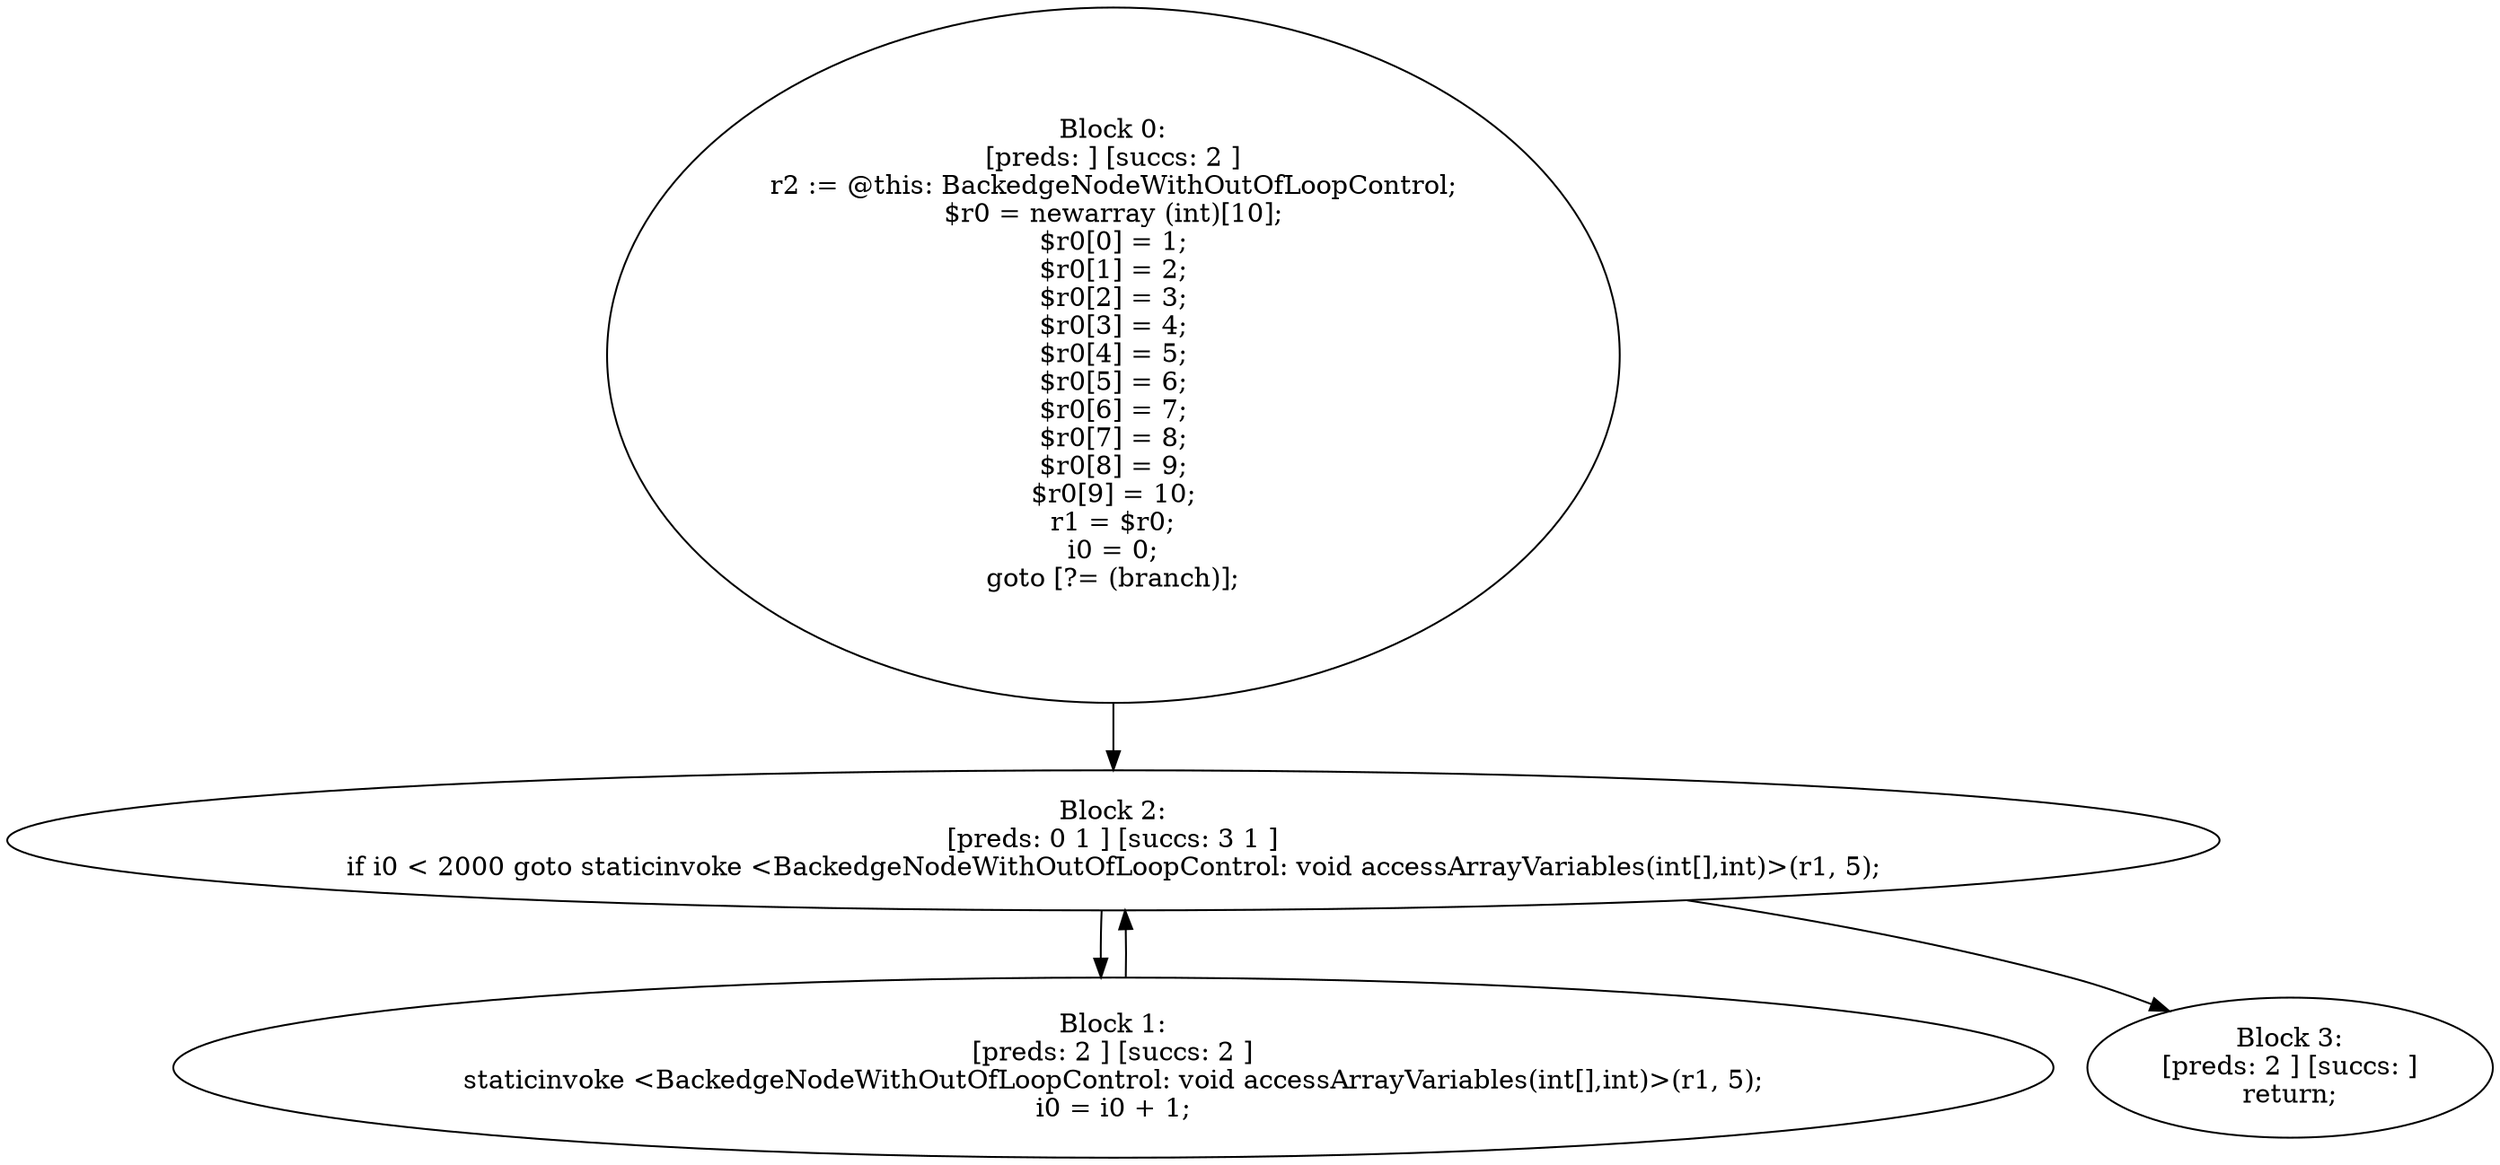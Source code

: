 digraph "unitGraph" {
    "Block 0:
[preds: ] [succs: 2 ]
r2 := @this: BackedgeNodeWithOutOfLoopControl;
$r0 = newarray (int)[10];
$r0[0] = 1;
$r0[1] = 2;
$r0[2] = 3;
$r0[3] = 4;
$r0[4] = 5;
$r0[5] = 6;
$r0[6] = 7;
$r0[7] = 8;
$r0[8] = 9;
$r0[9] = 10;
r1 = $r0;
i0 = 0;
goto [?= (branch)];
"
    "Block 1:
[preds: 2 ] [succs: 2 ]
staticinvoke <BackedgeNodeWithOutOfLoopControl: void accessArrayVariables(int[],int)>(r1, 5);
i0 = i0 + 1;
"
    "Block 2:
[preds: 0 1 ] [succs: 3 1 ]
if i0 < 2000 goto staticinvoke <BackedgeNodeWithOutOfLoopControl: void accessArrayVariables(int[],int)>(r1, 5);
"
    "Block 3:
[preds: 2 ] [succs: ]
return;
"
    "Block 0:
[preds: ] [succs: 2 ]
r2 := @this: BackedgeNodeWithOutOfLoopControl;
$r0 = newarray (int)[10];
$r0[0] = 1;
$r0[1] = 2;
$r0[2] = 3;
$r0[3] = 4;
$r0[4] = 5;
$r0[5] = 6;
$r0[6] = 7;
$r0[7] = 8;
$r0[8] = 9;
$r0[9] = 10;
r1 = $r0;
i0 = 0;
goto [?= (branch)];
"->"Block 2:
[preds: 0 1 ] [succs: 3 1 ]
if i0 < 2000 goto staticinvoke <BackedgeNodeWithOutOfLoopControl: void accessArrayVariables(int[],int)>(r1, 5);
";
    "Block 1:
[preds: 2 ] [succs: 2 ]
staticinvoke <BackedgeNodeWithOutOfLoopControl: void accessArrayVariables(int[],int)>(r1, 5);
i0 = i0 + 1;
"->"Block 2:
[preds: 0 1 ] [succs: 3 1 ]
if i0 < 2000 goto staticinvoke <BackedgeNodeWithOutOfLoopControl: void accessArrayVariables(int[],int)>(r1, 5);
";
    "Block 2:
[preds: 0 1 ] [succs: 3 1 ]
if i0 < 2000 goto staticinvoke <BackedgeNodeWithOutOfLoopControl: void accessArrayVariables(int[],int)>(r1, 5);
"->"Block 3:
[preds: 2 ] [succs: ]
return;
";
    "Block 2:
[preds: 0 1 ] [succs: 3 1 ]
if i0 < 2000 goto staticinvoke <BackedgeNodeWithOutOfLoopControl: void accessArrayVariables(int[],int)>(r1, 5);
"->"Block 1:
[preds: 2 ] [succs: 2 ]
staticinvoke <BackedgeNodeWithOutOfLoopControl: void accessArrayVariables(int[],int)>(r1, 5);
i0 = i0 + 1;
";
}
